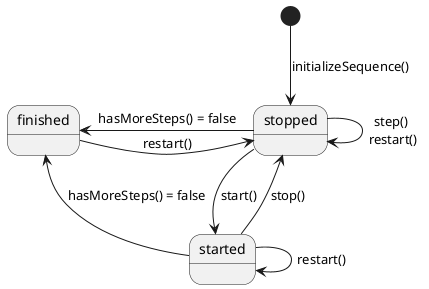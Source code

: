 @startuml

[*] --> stopped : initializeSequence()

stopped --> stopped : step() \nrestart()
stopped -l-> finished : hasMoreSteps() = false
stopped --> started : start()

started --> finished : hasMoreSteps() = false
started --> stopped : stop()
started --> started : restart()

finished -r-> stopped : restart()

@enduml